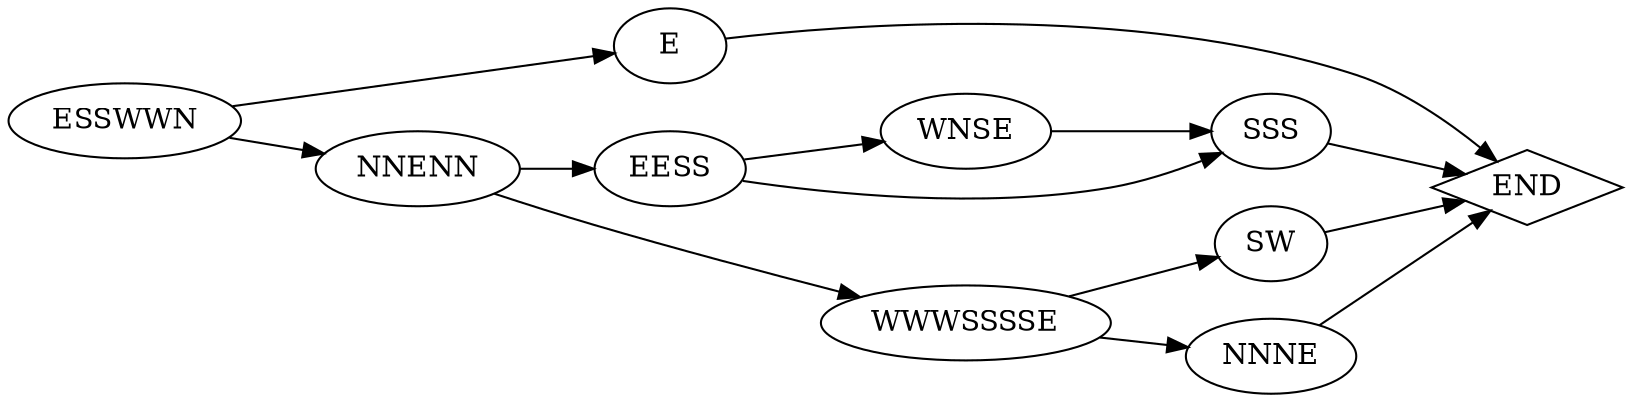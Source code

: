 digraph {
	rankdir=LR;
	node [shape = diamond]; "END";
	node [shape = oval];
	0 [shape = oval label = "ESSWWN"];
	1 [shape = oval label = "E"];
	2 [shape = oval label = "NNENN"];
	3 [shape = oval label = "EESS"];
	4 [shape = oval label = "WNSE"];
	5 [shape = oval label = "SSS"];
	6 [shape = oval label = "WWWSSSSE"];
	7 [shape = oval label = "SW"];
	8 [shape = oval label = "NNNE"];
	0 -> 1;
	0 -> 2;
	1 -> END;
	2 -> 6;
	2 -> 3;
	3 -> 4;
	3 -> 5;
	4 -> 5;
	5 -> END;
	6 -> 8;
	6 -> 7;
	7 -> END;
	8 -> END;
}

